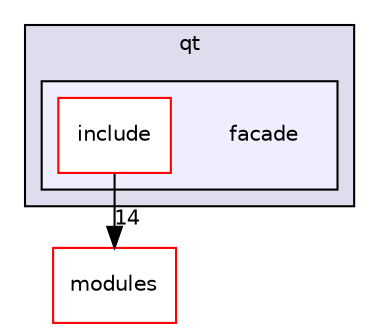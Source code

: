 digraph "facade" {
  compound=true
  node [ fontsize="10", fontname="Helvetica"];
  edge [ labelfontsize="10", labelfontname="Helvetica"];
  subgraph clusterdir_47bd454d18051baacf39ebfefc0d6739 {
    graph [ bgcolor="#ddddee", pencolor="black", label="qt" fontname="Helvetica", fontsize="10", URL="dir_47bd454d18051baacf39ebfefc0d6739.html"]
  subgraph clusterdir_4f112fa7bd4f789094ed8cb8465bf258 {
    graph [ bgcolor="#eeeeff", pencolor="black", label="" URL="dir_4f112fa7bd4f789094ed8cb8465bf258.html"];
    dir_4f112fa7bd4f789094ed8cb8465bf258 [shape=plaintext label="facade"];
    dir_7663b07379ebbecb6a9210ef43437bc1 [shape=box label="include" color="red" fillcolor="white" style="filled" URL="dir_7663b07379ebbecb6a9210ef43437bc1.html"];
  }
  }
  dir_e05d7e2b1ecd646af5bb94391405f3b5 [shape=box label="modules" fillcolor="white" style="filled" color="red" URL="dir_e05d7e2b1ecd646af5bb94391405f3b5.html"];
  dir_7663b07379ebbecb6a9210ef43437bc1->dir_e05d7e2b1ecd646af5bb94391405f3b5 [headlabel="14", labeldistance=1.5 headhref="dir_000113_000008.html"];
}
